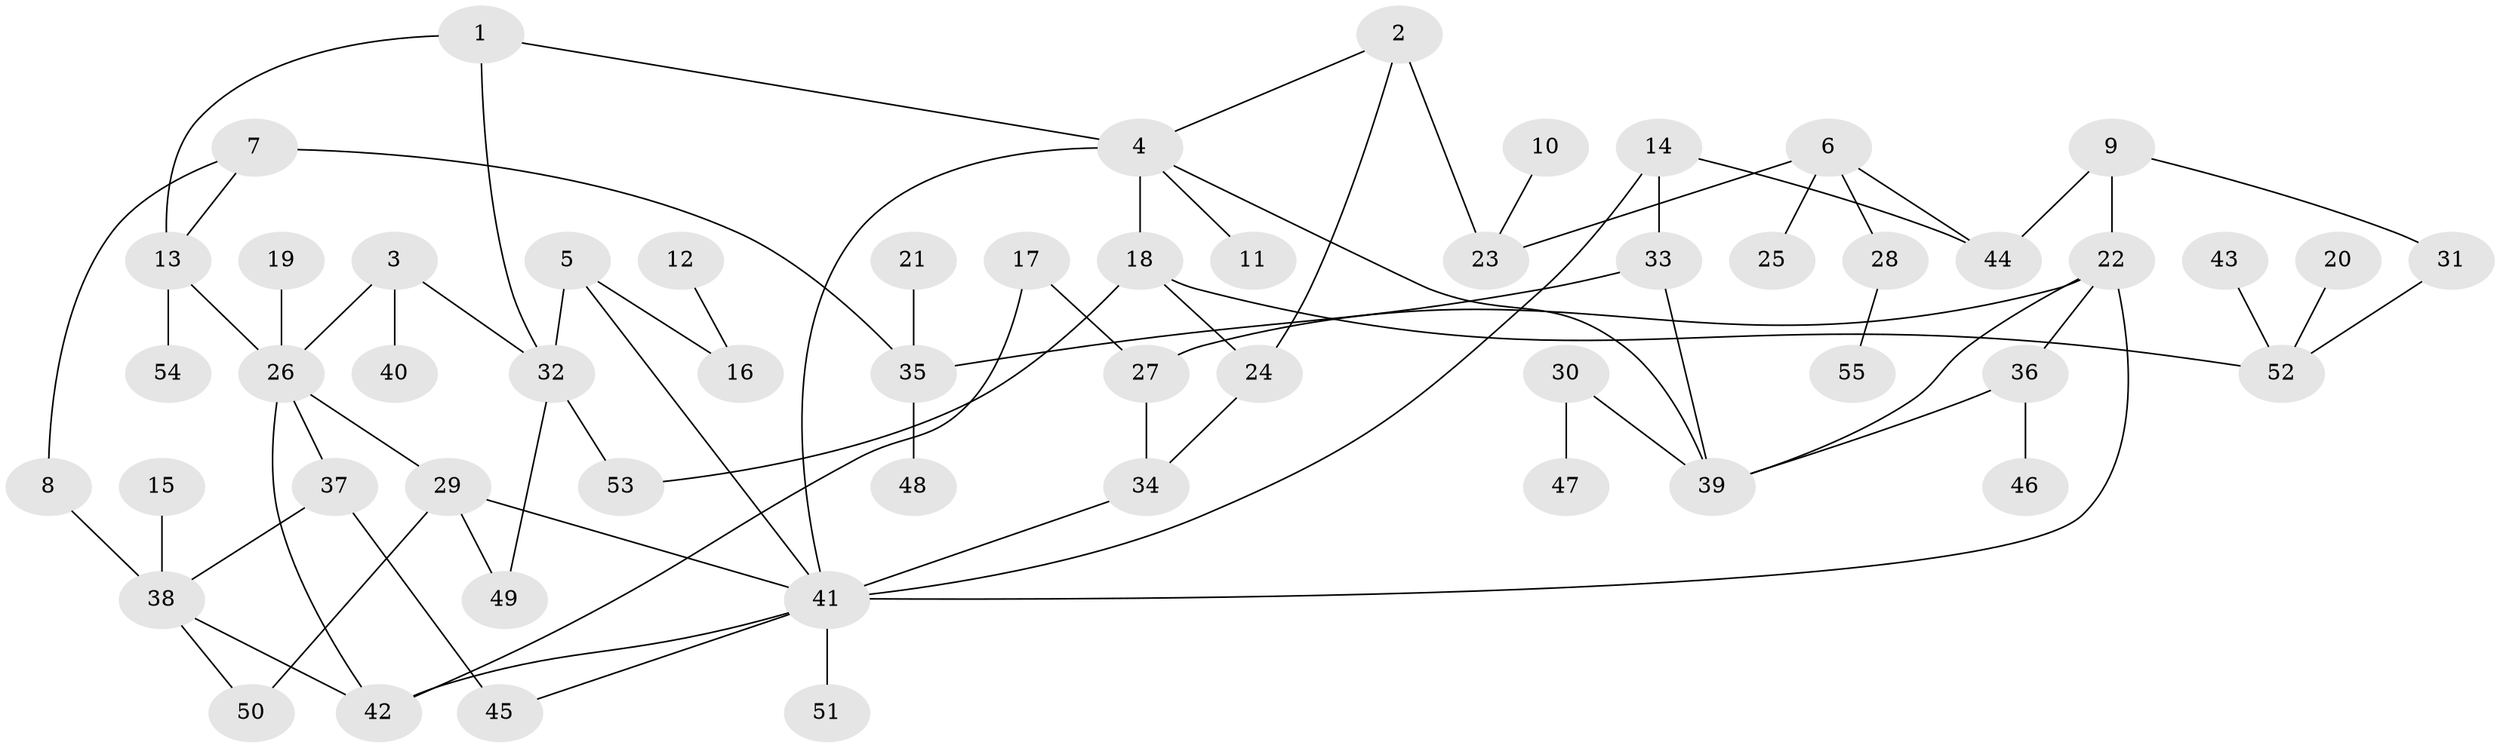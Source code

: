 // original degree distribution, {7: 0.01818181818181818, 3: 0.23636363636363636, 8: 0.00909090909090909, 4: 0.07272727272727272, 5: 0.03636363636363636, 2: 0.34545454545454546, 1: 0.2727272727272727, 6: 0.00909090909090909}
// Generated by graph-tools (version 1.1) at 2025/49/03/09/25 03:49:16]
// undirected, 55 vertices, 75 edges
graph export_dot {
graph [start="1"]
  node [color=gray90,style=filled];
  1;
  2;
  3;
  4;
  5;
  6;
  7;
  8;
  9;
  10;
  11;
  12;
  13;
  14;
  15;
  16;
  17;
  18;
  19;
  20;
  21;
  22;
  23;
  24;
  25;
  26;
  27;
  28;
  29;
  30;
  31;
  32;
  33;
  34;
  35;
  36;
  37;
  38;
  39;
  40;
  41;
  42;
  43;
  44;
  45;
  46;
  47;
  48;
  49;
  50;
  51;
  52;
  53;
  54;
  55;
  1 -- 4 [weight=1.0];
  1 -- 13 [weight=1.0];
  1 -- 32 [weight=1.0];
  2 -- 4 [weight=1.0];
  2 -- 23 [weight=1.0];
  2 -- 24 [weight=1.0];
  3 -- 26 [weight=1.0];
  3 -- 32 [weight=1.0];
  3 -- 40 [weight=1.0];
  4 -- 11 [weight=1.0];
  4 -- 18 [weight=1.0];
  4 -- 39 [weight=1.0];
  4 -- 41 [weight=2.0];
  5 -- 16 [weight=1.0];
  5 -- 32 [weight=2.0];
  5 -- 41 [weight=1.0];
  6 -- 23 [weight=1.0];
  6 -- 25 [weight=1.0];
  6 -- 28 [weight=1.0];
  6 -- 44 [weight=1.0];
  7 -- 8 [weight=1.0];
  7 -- 13 [weight=1.0];
  7 -- 35 [weight=1.0];
  8 -- 38 [weight=1.0];
  9 -- 22 [weight=1.0];
  9 -- 31 [weight=1.0];
  9 -- 44 [weight=1.0];
  10 -- 23 [weight=1.0];
  12 -- 16 [weight=1.0];
  13 -- 26 [weight=1.0];
  13 -- 54 [weight=1.0];
  14 -- 33 [weight=1.0];
  14 -- 41 [weight=1.0];
  14 -- 44 [weight=1.0];
  15 -- 38 [weight=1.0];
  17 -- 27 [weight=1.0];
  17 -- 42 [weight=1.0];
  18 -- 24 [weight=1.0];
  18 -- 52 [weight=1.0];
  18 -- 53 [weight=1.0];
  19 -- 26 [weight=1.0];
  20 -- 52 [weight=1.0];
  21 -- 35 [weight=1.0];
  22 -- 27 [weight=1.0];
  22 -- 36 [weight=1.0];
  22 -- 39 [weight=1.0];
  22 -- 41 [weight=1.0];
  24 -- 34 [weight=1.0];
  26 -- 29 [weight=1.0];
  26 -- 37 [weight=1.0];
  26 -- 42 [weight=1.0];
  27 -- 34 [weight=1.0];
  28 -- 55 [weight=1.0];
  29 -- 41 [weight=1.0];
  29 -- 49 [weight=1.0];
  29 -- 50 [weight=1.0];
  30 -- 39 [weight=1.0];
  30 -- 47 [weight=1.0];
  31 -- 52 [weight=1.0];
  32 -- 49 [weight=1.0];
  32 -- 53 [weight=1.0];
  33 -- 35 [weight=1.0];
  33 -- 39 [weight=1.0];
  34 -- 41 [weight=1.0];
  35 -- 48 [weight=1.0];
  36 -- 39 [weight=1.0];
  36 -- 46 [weight=1.0];
  37 -- 38 [weight=1.0];
  37 -- 45 [weight=1.0];
  38 -- 42 [weight=1.0];
  38 -- 50 [weight=1.0];
  41 -- 42 [weight=1.0];
  41 -- 45 [weight=1.0];
  41 -- 51 [weight=1.0];
  43 -- 52 [weight=1.0];
}
